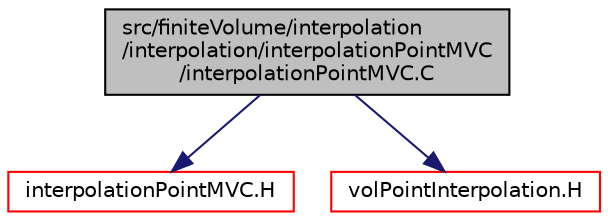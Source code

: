 digraph "src/finiteVolume/interpolation/interpolation/interpolationPointMVC/interpolationPointMVC.C"
{
  bgcolor="transparent";
  edge [fontname="Helvetica",fontsize="10",labelfontname="Helvetica",labelfontsize="10"];
  node [fontname="Helvetica",fontsize="10",shape=record];
  Node1 [label="src/finiteVolume/interpolation\l/interpolation/interpolationPointMVC\l/interpolationPointMVC.C",height=0.2,width=0.4,color="black", fillcolor="grey75", style="filled", fontcolor="black"];
  Node1 -> Node2 [color="midnightblue",fontsize="10",style="solid",fontname="Helvetica"];
  Node2 [label="interpolationPointMVC.H",height=0.2,width=0.4,color="red",URL="$a06142.html"];
  Node1 -> Node3 [color="midnightblue",fontsize="10",style="solid",fontname="Helvetica"];
  Node3 [label="volPointInterpolation.H",height=0.2,width=0.4,color="red",URL="$a06319.html"];
}
